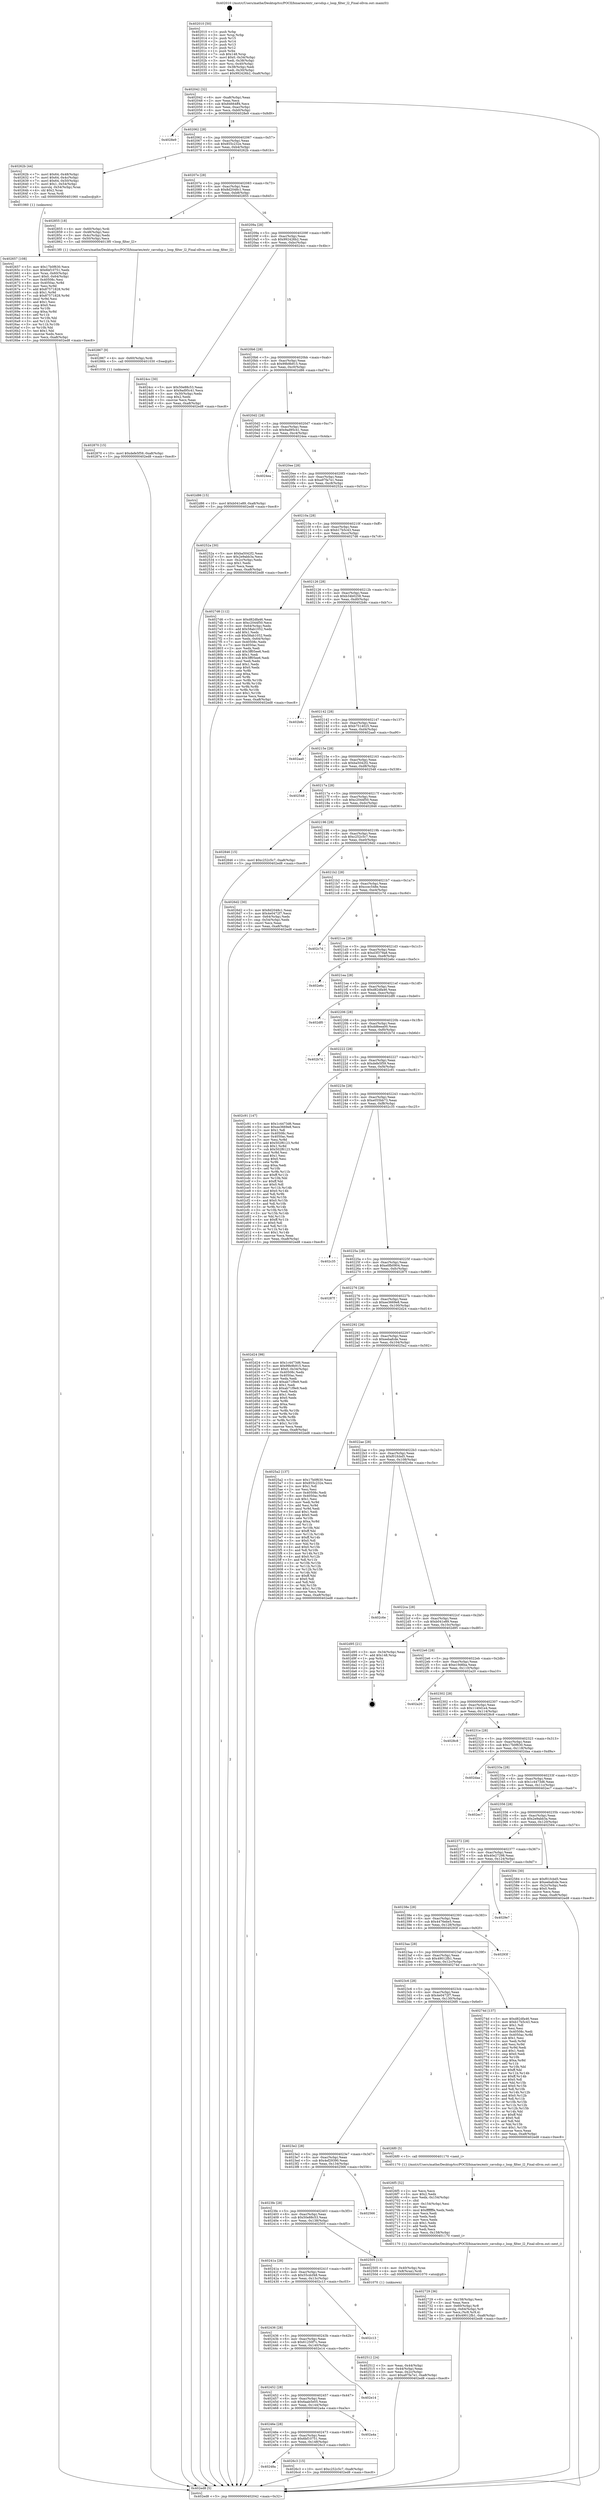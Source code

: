 digraph "0x402010" {
  label = "0x402010 (/mnt/c/Users/mathe/Desktop/tcc/POCII/binaries/extr_cavsdsp.c_loop_filter_l2_Final-ollvm.out::main(0))"
  labelloc = "t"
  node[shape=record]

  Entry [label="",width=0.3,height=0.3,shape=circle,fillcolor=black,style=filled]
  "0x402042" [label="{
     0x402042 [32]\l
     | [instrs]\l
     &nbsp;&nbsp;0x402042 \<+6\>: mov -0xa8(%rbp),%eax\l
     &nbsp;&nbsp;0x402048 \<+2\>: mov %eax,%ecx\l
     &nbsp;&nbsp;0x40204a \<+6\>: sub $0x84664ff4,%ecx\l
     &nbsp;&nbsp;0x402050 \<+6\>: mov %eax,-0xac(%rbp)\l
     &nbsp;&nbsp;0x402056 \<+6\>: mov %ecx,-0xb0(%rbp)\l
     &nbsp;&nbsp;0x40205c \<+6\>: je 00000000004028e9 \<main+0x8d9\>\l
  }"]
  "0x4028e9" [label="{
     0x4028e9\l
  }", style=dashed]
  "0x402062" [label="{
     0x402062 [28]\l
     | [instrs]\l
     &nbsp;&nbsp;0x402062 \<+5\>: jmp 0000000000402067 \<main+0x57\>\l
     &nbsp;&nbsp;0x402067 \<+6\>: mov -0xac(%rbp),%eax\l
     &nbsp;&nbsp;0x40206d \<+5\>: sub $0x855c232e,%eax\l
     &nbsp;&nbsp;0x402072 \<+6\>: mov %eax,-0xb4(%rbp)\l
     &nbsp;&nbsp;0x402078 \<+6\>: je 000000000040262b \<main+0x61b\>\l
  }"]
  Exit [label="",width=0.3,height=0.3,shape=circle,fillcolor=black,style=filled,peripheries=2]
  "0x40262b" [label="{
     0x40262b [44]\l
     | [instrs]\l
     &nbsp;&nbsp;0x40262b \<+7\>: movl $0x64,-0x48(%rbp)\l
     &nbsp;&nbsp;0x402632 \<+7\>: movl $0x64,-0x4c(%rbp)\l
     &nbsp;&nbsp;0x402639 \<+7\>: movl $0x64,-0x50(%rbp)\l
     &nbsp;&nbsp;0x402640 \<+7\>: movl $0x1,-0x54(%rbp)\l
     &nbsp;&nbsp;0x402647 \<+4\>: movslq -0x54(%rbp),%rax\l
     &nbsp;&nbsp;0x40264b \<+4\>: shl $0x2,%rax\l
     &nbsp;&nbsp;0x40264f \<+3\>: mov %rax,%rdi\l
     &nbsp;&nbsp;0x402652 \<+5\>: call 0000000000401060 \<malloc@plt\>\l
     | [calls]\l
     &nbsp;&nbsp;0x401060 \{1\} (unknown)\l
  }"]
  "0x40207e" [label="{
     0x40207e [28]\l
     | [instrs]\l
     &nbsp;&nbsp;0x40207e \<+5\>: jmp 0000000000402083 \<main+0x73\>\l
     &nbsp;&nbsp;0x402083 \<+6\>: mov -0xac(%rbp),%eax\l
     &nbsp;&nbsp;0x402089 \<+5\>: sub $0x8d2048c1,%eax\l
     &nbsp;&nbsp;0x40208e \<+6\>: mov %eax,-0xb8(%rbp)\l
     &nbsp;&nbsp;0x402094 \<+6\>: je 0000000000402855 \<main+0x845\>\l
  }"]
  "0x402870" [label="{
     0x402870 [15]\l
     | [instrs]\l
     &nbsp;&nbsp;0x402870 \<+10\>: movl $0xdefe5f59,-0xa8(%rbp)\l
     &nbsp;&nbsp;0x40287a \<+5\>: jmp 0000000000402ed8 \<main+0xec8\>\l
  }"]
  "0x402855" [label="{
     0x402855 [18]\l
     | [instrs]\l
     &nbsp;&nbsp;0x402855 \<+4\>: mov -0x60(%rbp),%rdi\l
     &nbsp;&nbsp;0x402859 \<+3\>: mov -0x48(%rbp),%esi\l
     &nbsp;&nbsp;0x40285c \<+3\>: mov -0x4c(%rbp),%edx\l
     &nbsp;&nbsp;0x40285f \<+3\>: mov -0x50(%rbp),%ecx\l
     &nbsp;&nbsp;0x402862 \<+5\>: call 00000000004013f0 \<loop_filter_l2\>\l
     | [calls]\l
     &nbsp;&nbsp;0x4013f0 \{1\} (/mnt/c/Users/mathe/Desktop/tcc/POCII/binaries/extr_cavsdsp.c_loop_filter_l2_Final-ollvm.out::loop_filter_l2)\l
  }"]
  "0x40209a" [label="{
     0x40209a [28]\l
     | [instrs]\l
     &nbsp;&nbsp;0x40209a \<+5\>: jmp 000000000040209f \<main+0x8f\>\l
     &nbsp;&nbsp;0x40209f \<+6\>: mov -0xac(%rbp),%eax\l
     &nbsp;&nbsp;0x4020a5 \<+5\>: sub $0x992426b2,%eax\l
     &nbsp;&nbsp;0x4020aa \<+6\>: mov %eax,-0xbc(%rbp)\l
     &nbsp;&nbsp;0x4020b0 \<+6\>: je 00000000004024cc \<main+0x4bc\>\l
  }"]
  "0x402867" [label="{
     0x402867 [9]\l
     | [instrs]\l
     &nbsp;&nbsp;0x402867 \<+4\>: mov -0x60(%rbp),%rdi\l
     &nbsp;&nbsp;0x40286b \<+5\>: call 0000000000401030 \<free@plt\>\l
     | [calls]\l
     &nbsp;&nbsp;0x401030 \{1\} (unknown)\l
  }"]
  "0x4024cc" [label="{
     0x4024cc [30]\l
     | [instrs]\l
     &nbsp;&nbsp;0x4024cc \<+5\>: mov $0x50e88c53,%eax\l
     &nbsp;&nbsp;0x4024d1 \<+5\>: mov $0x9ad95c41,%ecx\l
     &nbsp;&nbsp;0x4024d6 \<+3\>: mov -0x30(%rbp),%edx\l
     &nbsp;&nbsp;0x4024d9 \<+3\>: cmp $0x2,%edx\l
     &nbsp;&nbsp;0x4024dc \<+3\>: cmovne %ecx,%eax\l
     &nbsp;&nbsp;0x4024df \<+6\>: mov %eax,-0xa8(%rbp)\l
     &nbsp;&nbsp;0x4024e5 \<+5\>: jmp 0000000000402ed8 \<main+0xec8\>\l
  }"]
  "0x4020b6" [label="{
     0x4020b6 [28]\l
     | [instrs]\l
     &nbsp;&nbsp;0x4020b6 \<+5\>: jmp 00000000004020bb \<main+0xab\>\l
     &nbsp;&nbsp;0x4020bb \<+6\>: mov -0xac(%rbp),%eax\l
     &nbsp;&nbsp;0x4020c1 \<+5\>: sub $0x99b9b915,%eax\l
     &nbsp;&nbsp;0x4020c6 \<+6\>: mov %eax,-0xc0(%rbp)\l
     &nbsp;&nbsp;0x4020cc \<+6\>: je 0000000000402d86 \<main+0xd76\>\l
  }"]
  "0x402ed8" [label="{
     0x402ed8 [5]\l
     | [instrs]\l
     &nbsp;&nbsp;0x402ed8 \<+5\>: jmp 0000000000402042 \<main+0x32\>\l
  }"]
  "0x402010" [label="{
     0x402010 [50]\l
     | [instrs]\l
     &nbsp;&nbsp;0x402010 \<+1\>: push %rbp\l
     &nbsp;&nbsp;0x402011 \<+3\>: mov %rsp,%rbp\l
     &nbsp;&nbsp;0x402014 \<+2\>: push %r15\l
     &nbsp;&nbsp;0x402016 \<+2\>: push %r14\l
     &nbsp;&nbsp;0x402018 \<+2\>: push %r13\l
     &nbsp;&nbsp;0x40201a \<+2\>: push %r12\l
     &nbsp;&nbsp;0x40201c \<+1\>: push %rbx\l
     &nbsp;&nbsp;0x40201d \<+7\>: sub $0x148,%rsp\l
     &nbsp;&nbsp;0x402024 \<+7\>: movl $0x0,-0x34(%rbp)\l
     &nbsp;&nbsp;0x40202b \<+3\>: mov %edi,-0x38(%rbp)\l
     &nbsp;&nbsp;0x40202e \<+4\>: mov %rsi,-0x40(%rbp)\l
     &nbsp;&nbsp;0x402032 \<+3\>: mov -0x38(%rbp),%edi\l
     &nbsp;&nbsp;0x402035 \<+3\>: mov %edi,-0x30(%rbp)\l
     &nbsp;&nbsp;0x402038 \<+10\>: movl $0x992426b2,-0xa8(%rbp)\l
  }"]
  "0x402729" [label="{
     0x402729 [36]\l
     | [instrs]\l
     &nbsp;&nbsp;0x402729 \<+6\>: mov -0x158(%rbp),%ecx\l
     &nbsp;&nbsp;0x40272f \<+3\>: imul %eax,%ecx\l
     &nbsp;&nbsp;0x402732 \<+4\>: mov -0x60(%rbp),%r8\l
     &nbsp;&nbsp;0x402736 \<+4\>: movslq -0x64(%rbp),%r9\l
     &nbsp;&nbsp;0x40273a \<+4\>: mov %ecx,(%r8,%r9,4)\l
     &nbsp;&nbsp;0x40273e \<+10\>: movl $0x49012fb1,-0xa8(%rbp)\l
     &nbsp;&nbsp;0x402748 \<+5\>: jmp 0000000000402ed8 \<main+0xec8\>\l
  }"]
  "0x402d86" [label="{
     0x402d86 [15]\l
     | [instrs]\l
     &nbsp;&nbsp;0x402d86 \<+10\>: movl $0xb041e89,-0xa8(%rbp)\l
     &nbsp;&nbsp;0x402d90 \<+5\>: jmp 0000000000402ed8 \<main+0xec8\>\l
  }"]
  "0x4020d2" [label="{
     0x4020d2 [28]\l
     | [instrs]\l
     &nbsp;&nbsp;0x4020d2 \<+5\>: jmp 00000000004020d7 \<main+0xc7\>\l
     &nbsp;&nbsp;0x4020d7 \<+6\>: mov -0xac(%rbp),%eax\l
     &nbsp;&nbsp;0x4020dd \<+5\>: sub $0x9ad95c41,%eax\l
     &nbsp;&nbsp;0x4020e2 \<+6\>: mov %eax,-0xc4(%rbp)\l
     &nbsp;&nbsp;0x4020e8 \<+6\>: je 00000000004024ea \<main+0x4da\>\l
  }"]
  "0x4026f5" [label="{
     0x4026f5 [52]\l
     | [instrs]\l
     &nbsp;&nbsp;0x4026f5 \<+2\>: xor %ecx,%ecx\l
     &nbsp;&nbsp;0x4026f7 \<+5\>: mov $0x2,%edx\l
     &nbsp;&nbsp;0x4026fc \<+6\>: mov %edx,-0x154(%rbp)\l
     &nbsp;&nbsp;0x402702 \<+1\>: cltd\l
     &nbsp;&nbsp;0x402703 \<+6\>: mov -0x154(%rbp),%esi\l
     &nbsp;&nbsp;0x402709 \<+2\>: idiv %esi\l
     &nbsp;&nbsp;0x40270b \<+6\>: imul $0xfffffffe,%edx,%edx\l
     &nbsp;&nbsp;0x402711 \<+2\>: mov %ecx,%edi\l
     &nbsp;&nbsp;0x402713 \<+2\>: sub %edx,%edi\l
     &nbsp;&nbsp;0x402715 \<+2\>: mov %ecx,%edx\l
     &nbsp;&nbsp;0x402717 \<+3\>: sub $0x1,%edx\l
     &nbsp;&nbsp;0x40271a \<+2\>: add %edx,%edi\l
     &nbsp;&nbsp;0x40271c \<+2\>: sub %edi,%ecx\l
     &nbsp;&nbsp;0x40271e \<+6\>: mov %ecx,-0x158(%rbp)\l
     &nbsp;&nbsp;0x402724 \<+5\>: call 0000000000401170 \<next_i\>\l
     | [calls]\l
     &nbsp;&nbsp;0x401170 \{1\} (/mnt/c/Users/mathe/Desktop/tcc/POCII/binaries/extr_cavsdsp.c_loop_filter_l2_Final-ollvm.out::next_i)\l
  }"]
  "0x4024ea" [label="{
     0x4024ea\l
  }", style=dashed]
  "0x4020ee" [label="{
     0x4020ee [28]\l
     | [instrs]\l
     &nbsp;&nbsp;0x4020ee \<+5\>: jmp 00000000004020f3 \<main+0xe3\>\l
     &nbsp;&nbsp;0x4020f3 \<+6\>: mov -0xac(%rbp),%eax\l
     &nbsp;&nbsp;0x4020f9 \<+5\>: sub $0xa97fa7e1,%eax\l
     &nbsp;&nbsp;0x4020fe \<+6\>: mov %eax,-0xc8(%rbp)\l
     &nbsp;&nbsp;0x402104 \<+6\>: je 000000000040252a \<main+0x51a\>\l
  }"]
  "0x40248a" [label="{
     0x40248a\l
  }", style=dashed]
  "0x40252a" [label="{
     0x40252a [30]\l
     | [instrs]\l
     &nbsp;&nbsp;0x40252a \<+5\>: mov $0xba5042f2,%eax\l
     &nbsp;&nbsp;0x40252f \<+5\>: mov $0x2e9abb3a,%ecx\l
     &nbsp;&nbsp;0x402534 \<+3\>: mov -0x2c(%rbp),%edx\l
     &nbsp;&nbsp;0x402537 \<+3\>: cmp $0x1,%edx\l
     &nbsp;&nbsp;0x40253a \<+3\>: cmovl %ecx,%eax\l
     &nbsp;&nbsp;0x40253d \<+6\>: mov %eax,-0xa8(%rbp)\l
     &nbsp;&nbsp;0x402543 \<+5\>: jmp 0000000000402ed8 \<main+0xec8\>\l
  }"]
  "0x40210a" [label="{
     0x40210a [28]\l
     | [instrs]\l
     &nbsp;&nbsp;0x40210a \<+5\>: jmp 000000000040210f \<main+0xff\>\l
     &nbsp;&nbsp;0x40210f \<+6\>: mov -0xac(%rbp),%eax\l
     &nbsp;&nbsp;0x402115 \<+5\>: sub $0xb17b5c43,%eax\l
     &nbsp;&nbsp;0x40211a \<+6\>: mov %eax,-0xcc(%rbp)\l
     &nbsp;&nbsp;0x402120 \<+6\>: je 00000000004027d6 \<main+0x7c6\>\l
  }"]
  "0x4026c3" [label="{
     0x4026c3 [15]\l
     | [instrs]\l
     &nbsp;&nbsp;0x4026c3 \<+10\>: movl $0xc252c5c7,-0xa8(%rbp)\l
     &nbsp;&nbsp;0x4026cd \<+5\>: jmp 0000000000402ed8 \<main+0xec8\>\l
  }"]
  "0x4027d6" [label="{
     0x4027d6 [112]\l
     | [instrs]\l
     &nbsp;&nbsp;0x4027d6 \<+5\>: mov $0xd82dfa46,%eax\l
     &nbsp;&nbsp;0x4027db \<+5\>: mov $0xc2044f50,%ecx\l
     &nbsp;&nbsp;0x4027e0 \<+3\>: mov -0x64(%rbp),%edx\l
     &nbsp;&nbsp;0x4027e3 \<+6\>: add $0x58ab1052,%edx\l
     &nbsp;&nbsp;0x4027e9 \<+3\>: add $0x1,%edx\l
     &nbsp;&nbsp;0x4027ec \<+6\>: sub $0x58ab1052,%edx\l
     &nbsp;&nbsp;0x4027f2 \<+3\>: mov %edx,-0x64(%rbp)\l
     &nbsp;&nbsp;0x4027f5 \<+7\>: mov 0x40508c,%edx\l
     &nbsp;&nbsp;0x4027fc \<+7\>: mov 0x4050ac,%esi\l
     &nbsp;&nbsp;0x402803 \<+2\>: mov %edx,%edi\l
     &nbsp;&nbsp;0x402805 \<+6\>: add $0x3ff05ee6,%edi\l
     &nbsp;&nbsp;0x40280b \<+3\>: sub $0x1,%edi\l
     &nbsp;&nbsp;0x40280e \<+6\>: sub $0x3ff05ee6,%edi\l
     &nbsp;&nbsp;0x402814 \<+3\>: imul %edi,%edx\l
     &nbsp;&nbsp;0x402817 \<+3\>: and $0x1,%edx\l
     &nbsp;&nbsp;0x40281a \<+3\>: cmp $0x0,%edx\l
     &nbsp;&nbsp;0x40281d \<+4\>: sete %r8b\l
     &nbsp;&nbsp;0x402821 \<+3\>: cmp $0xa,%esi\l
     &nbsp;&nbsp;0x402824 \<+4\>: setl %r9b\l
     &nbsp;&nbsp;0x402828 \<+3\>: mov %r8b,%r10b\l
     &nbsp;&nbsp;0x40282b \<+3\>: and %r9b,%r10b\l
     &nbsp;&nbsp;0x40282e \<+3\>: xor %r9b,%r8b\l
     &nbsp;&nbsp;0x402831 \<+3\>: or %r8b,%r10b\l
     &nbsp;&nbsp;0x402834 \<+4\>: test $0x1,%r10b\l
     &nbsp;&nbsp;0x402838 \<+3\>: cmovne %ecx,%eax\l
     &nbsp;&nbsp;0x40283b \<+6\>: mov %eax,-0xa8(%rbp)\l
     &nbsp;&nbsp;0x402841 \<+5\>: jmp 0000000000402ed8 \<main+0xec8\>\l
  }"]
  "0x402126" [label="{
     0x402126 [28]\l
     | [instrs]\l
     &nbsp;&nbsp;0x402126 \<+5\>: jmp 000000000040212b \<main+0x11b\>\l
     &nbsp;&nbsp;0x40212b \<+6\>: mov -0xac(%rbp),%eax\l
     &nbsp;&nbsp;0x402131 \<+5\>: sub $0xb34b0258,%eax\l
     &nbsp;&nbsp;0x402136 \<+6\>: mov %eax,-0xd0(%rbp)\l
     &nbsp;&nbsp;0x40213c \<+6\>: je 0000000000402b8c \<main+0xb7c\>\l
  }"]
  "0x40246e" [label="{
     0x40246e [28]\l
     | [instrs]\l
     &nbsp;&nbsp;0x40246e \<+5\>: jmp 0000000000402473 \<main+0x463\>\l
     &nbsp;&nbsp;0x402473 \<+6\>: mov -0xac(%rbp),%eax\l
     &nbsp;&nbsp;0x402479 \<+5\>: sub $0x6bf10751,%eax\l
     &nbsp;&nbsp;0x40247e \<+6\>: mov %eax,-0x148(%rbp)\l
     &nbsp;&nbsp;0x402484 \<+6\>: je 00000000004026c3 \<main+0x6b3\>\l
  }"]
  "0x402b8c" [label="{
     0x402b8c\l
  }", style=dashed]
  "0x402142" [label="{
     0x402142 [28]\l
     | [instrs]\l
     &nbsp;&nbsp;0x402142 \<+5\>: jmp 0000000000402147 \<main+0x137\>\l
     &nbsp;&nbsp;0x402147 \<+6\>: mov -0xac(%rbp),%eax\l
     &nbsp;&nbsp;0x40214d \<+5\>: sub $0xb7514025,%eax\l
     &nbsp;&nbsp;0x402152 \<+6\>: mov %eax,-0xd4(%rbp)\l
     &nbsp;&nbsp;0x402158 \<+6\>: je 0000000000402aa0 \<main+0xa90\>\l
  }"]
  "0x402a4a" [label="{
     0x402a4a\l
  }", style=dashed]
  "0x402aa0" [label="{
     0x402aa0\l
  }", style=dashed]
  "0x40215e" [label="{
     0x40215e [28]\l
     | [instrs]\l
     &nbsp;&nbsp;0x40215e \<+5\>: jmp 0000000000402163 \<main+0x153\>\l
     &nbsp;&nbsp;0x402163 \<+6\>: mov -0xac(%rbp),%eax\l
     &nbsp;&nbsp;0x402169 \<+5\>: sub $0xba5042f2,%eax\l
     &nbsp;&nbsp;0x40216e \<+6\>: mov %eax,-0xd8(%rbp)\l
     &nbsp;&nbsp;0x402174 \<+6\>: je 0000000000402548 \<main+0x538\>\l
  }"]
  "0x402452" [label="{
     0x402452 [28]\l
     | [instrs]\l
     &nbsp;&nbsp;0x402452 \<+5\>: jmp 0000000000402457 \<main+0x447\>\l
     &nbsp;&nbsp;0x402457 \<+6\>: mov -0xac(%rbp),%eax\l
     &nbsp;&nbsp;0x40245d \<+5\>: sub $0x6aab5e05,%eax\l
     &nbsp;&nbsp;0x402462 \<+6\>: mov %eax,-0x144(%rbp)\l
     &nbsp;&nbsp;0x402468 \<+6\>: je 0000000000402a4a \<main+0xa3a\>\l
  }"]
  "0x402548" [label="{
     0x402548\l
  }", style=dashed]
  "0x40217a" [label="{
     0x40217a [28]\l
     | [instrs]\l
     &nbsp;&nbsp;0x40217a \<+5\>: jmp 000000000040217f \<main+0x16f\>\l
     &nbsp;&nbsp;0x40217f \<+6\>: mov -0xac(%rbp),%eax\l
     &nbsp;&nbsp;0x402185 \<+5\>: sub $0xc2044f50,%eax\l
     &nbsp;&nbsp;0x40218a \<+6\>: mov %eax,-0xdc(%rbp)\l
     &nbsp;&nbsp;0x402190 \<+6\>: je 0000000000402846 \<main+0x836\>\l
  }"]
  "0x402e14" [label="{
     0x402e14\l
  }", style=dashed]
  "0x402846" [label="{
     0x402846 [15]\l
     | [instrs]\l
     &nbsp;&nbsp;0x402846 \<+10\>: movl $0xc252c5c7,-0xa8(%rbp)\l
     &nbsp;&nbsp;0x402850 \<+5\>: jmp 0000000000402ed8 \<main+0xec8\>\l
  }"]
  "0x402196" [label="{
     0x402196 [28]\l
     | [instrs]\l
     &nbsp;&nbsp;0x402196 \<+5\>: jmp 000000000040219b \<main+0x18b\>\l
     &nbsp;&nbsp;0x40219b \<+6\>: mov -0xac(%rbp),%eax\l
     &nbsp;&nbsp;0x4021a1 \<+5\>: sub $0xc252c5c7,%eax\l
     &nbsp;&nbsp;0x4021a6 \<+6\>: mov %eax,-0xe0(%rbp)\l
     &nbsp;&nbsp;0x4021ac \<+6\>: je 00000000004026d2 \<main+0x6c2\>\l
  }"]
  "0x402436" [label="{
     0x402436 [28]\l
     | [instrs]\l
     &nbsp;&nbsp;0x402436 \<+5\>: jmp 000000000040243b \<main+0x42b\>\l
     &nbsp;&nbsp;0x40243b \<+6\>: mov -0xac(%rbp),%eax\l
     &nbsp;&nbsp;0x402441 \<+5\>: sub $0x61250f7c,%eax\l
     &nbsp;&nbsp;0x402446 \<+6\>: mov %eax,-0x140(%rbp)\l
     &nbsp;&nbsp;0x40244c \<+6\>: je 0000000000402e14 \<main+0xe04\>\l
  }"]
  "0x4026d2" [label="{
     0x4026d2 [30]\l
     | [instrs]\l
     &nbsp;&nbsp;0x4026d2 \<+5\>: mov $0x8d2048c1,%eax\l
     &nbsp;&nbsp;0x4026d7 \<+5\>: mov $0x4e0472f7,%ecx\l
     &nbsp;&nbsp;0x4026dc \<+3\>: mov -0x64(%rbp),%edx\l
     &nbsp;&nbsp;0x4026df \<+3\>: cmp -0x54(%rbp),%edx\l
     &nbsp;&nbsp;0x4026e2 \<+3\>: cmovl %ecx,%eax\l
     &nbsp;&nbsp;0x4026e5 \<+6\>: mov %eax,-0xa8(%rbp)\l
     &nbsp;&nbsp;0x4026eb \<+5\>: jmp 0000000000402ed8 \<main+0xec8\>\l
  }"]
  "0x4021b2" [label="{
     0x4021b2 [28]\l
     | [instrs]\l
     &nbsp;&nbsp;0x4021b2 \<+5\>: jmp 00000000004021b7 \<main+0x1a7\>\l
     &nbsp;&nbsp;0x4021b7 \<+6\>: mov -0xac(%rbp),%eax\l
     &nbsp;&nbsp;0x4021bd \<+5\>: sub $0xccec548e,%eax\l
     &nbsp;&nbsp;0x4021c2 \<+6\>: mov %eax,-0xe4(%rbp)\l
     &nbsp;&nbsp;0x4021c8 \<+6\>: je 0000000000402c7d \<main+0xc6d\>\l
  }"]
  "0x402c13" [label="{
     0x402c13\l
  }", style=dashed]
  "0x402c7d" [label="{
     0x402c7d\l
  }", style=dashed]
  "0x4021ce" [label="{
     0x4021ce [28]\l
     | [instrs]\l
     &nbsp;&nbsp;0x4021ce \<+5\>: jmp 00000000004021d3 \<main+0x1c3\>\l
     &nbsp;&nbsp;0x4021d3 \<+6\>: mov -0xac(%rbp),%eax\l
     &nbsp;&nbsp;0x4021d9 \<+5\>: sub $0xd3f379a8,%eax\l
     &nbsp;&nbsp;0x4021de \<+6\>: mov %eax,-0xe8(%rbp)\l
     &nbsp;&nbsp;0x4021e4 \<+6\>: je 0000000000402e6c \<main+0xe5c\>\l
  }"]
  "0x402657" [label="{
     0x402657 [108]\l
     | [instrs]\l
     &nbsp;&nbsp;0x402657 \<+5\>: mov $0x17b0f630,%ecx\l
     &nbsp;&nbsp;0x40265c \<+5\>: mov $0x6bf10751,%edx\l
     &nbsp;&nbsp;0x402661 \<+4\>: mov %rax,-0x60(%rbp)\l
     &nbsp;&nbsp;0x402665 \<+7\>: movl $0x0,-0x64(%rbp)\l
     &nbsp;&nbsp;0x40266c \<+7\>: mov 0x40508c,%esi\l
     &nbsp;&nbsp;0x402673 \<+8\>: mov 0x4050ac,%r8d\l
     &nbsp;&nbsp;0x40267b \<+3\>: mov %esi,%r9d\l
     &nbsp;&nbsp;0x40267e \<+7\>: add $0x87571828,%r9d\l
     &nbsp;&nbsp;0x402685 \<+4\>: sub $0x1,%r9d\l
     &nbsp;&nbsp;0x402689 \<+7\>: sub $0x87571828,%r9d\l
     &nbsp;&nbsp;0x402690 \<+4\>: imul %r9d,%esi\l
     &nbsp;&nbsp;0x402694 \<+3\>: and $0x1,%esi\l
     &nbsp;&nbsp;0x402697 \<+3\>: cmp $0x0,%esi\l
     &nbsp;&nbsp;0x40269a \<+4\>: sete %r10b\l
     &nbsp;&nbsp;0x40269e \<+4\>: cmp $0xa,%r8d\l
     &nbsp;&nbsp;0x4026a2 \<+4\>: setl %r11b\l
     &nbsp;&nbsp;0x4026a6 \<+3\>: mov %r10b,%bl\l
     &nbsp;&nbsp;0x4026a9 \<+3\>: and %r11b,%bl\l
     &nbsp;&nbsp;0x4026ac \<+3\>: xor %r11b,%r10b\l
     &nbsp;&nbsp;0x4026af \<+3\>: or %r10b,%bl\l
     &nbsp;&nbsp;0x4026b2 \<+3\>: test $0x1,%bl\l
     &nbsp;&nbsp;0x4026b5 \<+3\>: cmovne %edx,%ecx\l
     &nbsp;&nbsp;0x4026b8 \<+6\>: mov %ecx,-0xa8(%rbp)\l
     &nbsp;&nbsp;0x4026be \<+5\>: jmp 0000000000402ed8 \<main+0xec8\>\l
  }"]
  "0x402e6c" [label="{
     0x402e6c\l
  }", style=dashed]
  "0x4021ea" [label="{
     0x4021ea [28]\l
     | [instrs]\l
     &nbsp;&nbsp;0x4021ea \<+5\>: jmp 00000000004021ef \<main+0x1df\>\l
     &nbsp;&nbsp;0x4021ef \<+6\>: mov -0xac(%rbp),%eax\l
     &nbsp;&nbsp;0x4021f5 \<+5\>: sub $0xd82dfa46,%eax\l
     &nbsp;&nbsp;0x4021fa \<+6\>: mov %eax,-0xec(%rbp)\l
     &nbsp;&nbsp;0x402200 \<+6\>: je 0000000000402df0 \<main+0xde0\>\l
  }"]
  "0x402512" [label="{
     0x402512 [24]\l
     | [instrs]\l
     &nbsp;&nbsp;0x402512 \<+3\>: mov %eax,-0x44(%rbp)\l
     &nbsp;&nbsp;0x402515 \<+3\>: mov -0x44(%rbp),%eax\l
     &nbsp;&nbsp;0x402518 \<+3\>: mov %eax,-0x2c(%rbp)\l
     &nbsp;&nbsp;0x40251b \<+10\>: movl $0xa97fa7e1,-0xa8(%rbp)\l
     &nbsp;&nbsp;0x402525 \<+5\>: jmp 0000000000402ed8 \<main+0xec8\>\l
  }"]
  "0x402df0" [label="{
     0x402df0\l
  }", style=dashed]
  "0x402206" [label="{
     0x402206 [28]\l
     | [instrs]\l
     &nbsp;&nbsp;0x402206 \<+5\>: jmp 000000000040220b \<main+0x1fb\>\l
     &nbsp;&nbsp;0x40220b \<+6\>: mov -0xac(%rbp),%eax\l
     &nbsp;&nbsp;0x402211 \<+5\>: sub $0xdd6eea00,%eax\l
     &nbsp;&nbsp;0x402216 \<+6\>: mov %eax,-0xf0(%rbp)\l
     &nbsp;&nbsp;0x40221c \<+6\>: je 0000000000402b7d \<main+0xb6d\>\l
  }"]
  "0x40241a" [label="{
     0x40241a [28]\l
     | [instrs]\l
     &nbsp;&nbsp;0x40241a \<+5\>: jmp 000000000040241f \<main+0x40f\>\l
     &nbsp;&nbsp;0x40241f \<+6\>: mov -0xac(%rbp),%eax\l
     &nbsp;&nbsp;0x402425 \<+5\>: sub $0x55cdcf48,%eax\l
     &nbsp;&nbsp;0x40242a \<+6\>: mov %eax,-0x13c(%rbp)\l
     &nbsp;&nbsp;0x402430 \<+6\>: je 0000000000402c13 \<main+0xc03\>\l
  }"]
  "0x402b7d" [label="{
     0x402b7d\l
  }", style=dashed]
  "0x402222" [label="{
     0x402222 [28]\l
     | [instrs]\l
     &nbsp;&nbsp;0x402222 \<+5\>: jmp 0000000000402227 \<main+0x217\>\l
     &nbsp;&nbsp;0x402227 \<+6\>: mov -0xac(%rbp),%eax\l
     &nbsp;&nbsp;0x40222d \<+5\>: sub $0xdefe5f59,%eax\l
     &nbsp;&nbsp;0x402232 \<+6\>: mov %eax,-0xf4(%rbp)\l
     &nbsp;&nbsp;0x402238 \<+6\>: je 0000000000402c91 \<main+0xc81\>\l
  }"]
  "0x402505" [label="{
     0x402505 [13]\l
     | [instrs]\l
     &nbsp;&nbsp;0x402505 \<+4\>: mov -0x40(%rbp),%rax\l
     &nbsp;&nbsp;0x402509 \<+4\>: mov 0x8(%rax),%rdi\l
     &nbsp;&nbsp;0x40250d \<+5\>: call 0000000000401070 \<atoi@plt\>\l
     | [calls]\l
     &nbsp;&nbsp;0x401070 \{1\} (unknown)\l
  }"]
  "0x402c91" [label="{
     0x402c91 [147]\l
     | [instrs]\l
     &nbsp;&nbsp;0x402c91 \<+5\>: mov $0x1c4473d6,%eax\l
     &nbsp;&nbsp;0x402c96 \<+5\>: mov $0xee3669e8,%ecx\l
     &nbsp;&nbsp;0x402c9b \<+2\>: mov $0x1,%dl\l
     &nbsp;&nbsp;0x402c9d \<+7\>: mov 0x40508c,%esi\l
     &nbsp;&nbsp;0x402ca4 \<+7\>: mov 0x4050ac,%edi\l
     &nbsp;&nbsp;0x402cab \<+3\>: mov %esi,%r8d\l
     &nbsp;&nbsp;0x402cae \<+7\>: add $0x502f6123,%r8d\l
     &nbsp;&nbsp;0x402cb5 \<+4\>: sub $0x1,%r8d\l
     &nbsp;&nbsp;0x402cb9 \<+7\>: sub $0x502f6123,%r8d\l
     &nbsp;&nbsp;0x402cc0 \<+4\>: imul %r8d,%esi\l
     &nbsp;&nbsp;0x402cc4 \<+3\>: and $0x1,%esi\l
     &nbsp;&nbsp;0x402cc7 \<+3\>: cmp $0x0,%esi\l
     &nbsp;&nbsp;0x402cca \<+4\>: sete %r9b\l
     &nbsp;&nbsp;0x402cce \<+3\>: cmp $0xa,%edi\l
     &nbsp;&nbsp;0x402cd1 \<+4\>: setl %r10b\l
     &nbsp;&nbsp;0x402cd5 \<+3\>: mov %r9b,%r11b\l
     &nbsp;&nbsp;0x402cd8 \<+4\>: xor $0xff,%r11b\l
     &nbsp;&nbsp;0x402cdc \<+3\>: mov %r10b,%bl\l
     &nbsp;&nbsp;0x402cdf \<+3\>: xor $0xff,%bl\l
     &nbsp;&nbsp;0x402ce2 \<+3\>: xor $0x0,%dl\l
     &nbsp;&nbsp;0x402ce5 \<+3\>: mov %r11b,%r14b\l
     &nbsp;&nbsp;0x402ce8 \<+4\>: and $0x0,%r14b\l
     &nbsp;&nbsp;0x402cec \<+3\>: and %dl,%r9b\l
     &nbsp;&nbsp;0x402cef \<+3\>: mov %bl,%r15b\l
     &nbsp;&nbsp;0x402cf2 \<+4\>: and $0x0,%r15b\l
     &nbsp;&nbsp;0x402cf6 \<+3\>: and %dl,%r10b\l
     &nbsp;&nbsp;0x402cf9 \<+3\>: or %r9b,%r14b\l
     &nbsp;&nbsp;0x402cfc \<+3\>: or %r10b,%r15b\l
     &nbsp;&nbsp;0x402cff \<+3\>: xor %r15b,%r14b\l
     &nbsp;&nbsp;0x402d02 \<+3\>: or %bl,%r11b\l
     &nbsp;&nbsp;0x402d05 \<+4\>: xor $0xff,%r11b\l
     &nbsp;&nbsp;0x402d09 \<+3\>: or $0x0,%dl\l
     &nbsp;&nbsp;0x402d0c \<+3\>: and %dl,%r11b\l
     &nbsp;&nbsp;0x402d0f \<+3\>: or %r11b,%r14b\l
     &nbsp;&nbsp;0x402d12 \<+4\>: test $0x1,%r14b\l
     &nbsp;&nbsp;0x402d16 \<+3\>: cmovne %ecx,%eax\l
     &nbsp;&nbsp;0x402d19 \<+6\>: mov %eax,-0xa8(%rbp)\l
     &nbsp;&nbsp;0x402d1f \<+5\>: jmp 0000000000402ed8 \<main+0xec8\>\l
  }"]
  "0x40223e" [label="{
     0x40223e [28]\l
     | [instrs]\l
     &nbsp;&nbsp;0x40223e \<+5\>: jmp 0000000000402243 \<main+0x233\>\l
     &nbsp;&nbsp;0x402243 \<+6\>: mov -0xac(%rbp),%eax\l
     &nbsp;&nbsp;0x402249 \<+5\>: sub $0xe055bb73,%eax\l
     &nbsp;&nbsp;0x40224e \<+6\>: mov %eax,-0xf8(%rbp)\l
     &nbsp;&nbsp;0x402254 \<+6\>: je 0000000000402c35 \<main+0xc25\>\l
  }"]
  "0x4023fe" [label="{
     0x4023fe [28]\l
     | [instrs]\l
     &nbsp;&nbsp;0x4023fe \<+5\>: jmp 0000000000402403 \<main+0x3f3\>\l
     &nbsp;&nbsp;0x402403 \<+6\>: mov -0xac(%rbp),%eax\l
     &nbsp;&nbsp;0x402409 \<+5\>: sub $0x50e88c53,%eax\l
     &nbsp;&nbsp;0x40240e \<+6\>: mov %eax,-0x138(%rbp)\l
     &nbsp;&nbsp;0x402414 \<+6\>: je 0000000000402505 \<main+0x4f5\>\l
  }"]
  "0x402c35" [label="{
     0x402c35\l
  }", style=dashed]
  "0x40225a" [label="{
     0x40225a [28]\l
     | [instrs]\l
     &nbsp;&nbsp;0x40225a \<+5\>: jmp 000000000040225f \<main+0x24f\>\l
     &nbsp;&nbsp;0x40225f \<+6\>: mov -0xac(%rbp),%eax\l
     &nbsp;&nbsp;0x402265 \<+5\>: sub $0xe0fb0904,%eax\l
     &nbsp;&nbsp;0x40226a \<+6\>: mov %eax,-0xfc(%rbp)\l
     &nbsp;&nbsp;0x402270 \<+6\>: je 000000000040287f \<main+0x86f\>\l
  }"]
  "0x402566" [label="{
     0x402566\l
  }", style=dashed]
  "0x40287f" [label="{
     0x40287f\l
  }", style=dashed]
  "0x402276" [label="{
     0x402276 [28]\l
     | [instrs]\l
     &nbsp;&nbsp;0x402276 \<+5\>: jmp 000000000040227b \<main+0x26b\>\l
     &nbsp;&nbsp;0x40227b \<+6\>: mov -0xac(%rbp),%eax\l
     &nbsp;&nbsp;0x402281 \<+5\>: sub $0xee3669e8,%eax\l
     &nbsp;&nbsp;0x402286 \<+6\>: mov %eax,-0x100(%rbp)\l
     &nbsp;&nbsp;0x40228c \<+6\>: je 0000000000402d24 \<main+0xd14\>\l
  }"]
  "0x4023e2" [label="{
     0x4023e2 [28]\l
     | [instrs]\l
     &nbsp;&nbsp;0x4023e2 \<+5\>: jmp 00000000004023e7 \<main+0x3d7\>\l
     &nbsp;&nbsp;0x4023e7 \<+6\>: mov -0xac(%rbp),%eax\l
     &nbsp;&nbsp;0x4023ed \<+5\>: sub $0x4ef29390,%eax\l
     &nbsp;&nbsp;0x4023f2 \<+6\>: mov %eax,-0x134(%rbp)\l
     &nbsp;&nbsp;0x4023f8 \<+6\>: je 0000000000402566 \<main+0x556\>\l
  }"]
  "0x402d24" [label="{
     0x402d24 [98]\l
     | [instrs]\l
     &nbsp;&nbsp;0x402d24 \<+5\>: mov $0x1c4473d6,%eax\l
     &nbsp;&nbsp;0x402d29 \<+5\>: mov $0x99b9b915,%ecx\l
     &nbsp;&nbsp;0x402d2e \<+7\>: movl $0x0,-0x34(%rbp)\l
     &nbsp;&nbsp;0x402d35 \<+7\>: mov 0x40508c,%edx\l
     &nbsp;&nbsp;0x402d3c \<+7\>: mov 0x4050ac,%esi\l
     &nbsp;&nbsp;0x402d43 \<+2\>: mov %edx,%edi\l
     &nbsp;&nbsp;0x402d45 \<+6\>: add $0xab71f9e9,%edi\l
     &nbsp;&nbsp;0x402d4b \<+3\>: sub $0x1,%edi\l
     &nbsp;&nbsp;0x402d4e \<+6\>: sub $0xab71f9e9,%edi\l
     &nbsp;&nbsp;0x402d54 \<+3\>: imul %edi,%edx\l
     &nbsp;&nbsp;0x402d57 \<+3\>: and $0x1,%edx\l
     &nbsp;&nbsp;0x402d5a \<+3\>: cmp $0x0,%edx\l
     &nbsp;&nbsp;0x402d5d \<+4\>: sete %r8b\l
     &nbsp;&nbsp;0x402d61 \<+3\>: cmp $0xa,%esi\l
     &nbsp;&nbsp;0x402d64 \<+4\>: setl %r9b\l
     &nbsp;&nbsp;0x402d68 \<+3\>: mov %r8b,%r10b\l
     &nbsp;&nbsp;0x402d6b \<+3\>: and %r9b,%r10b\l
     &nbsp;&nbsp;0x402d6e \<+3\>: xor %r9b,%r8b\l
     &nbsp;&nbsp;0x402d71 \<+3\>: or %r8b,%r10b\l
     &nbsp;&nbsp;0x402d74 \<+4\>: test $0x1,%r10b\l
     &nbsp;&nbsp;0x402d78 \<+3\>: cmovne %ecx,%eax\l
     &nbsp;&nbsp;0x402d7b \<+6\>: mov %eax,-0xa8(%rbp)\l
     &nbsp;&nbsp;0x402d81 \<+5\>: jmp 0000000000402ed8 \<main+0xec8\>\l
  }"]
  "0x402292" [label="{
     0x402292 [28]\l
     | [instrs]\l
     &nbsp;&nbsp;0x402292 \<+5\>: jmp 0000000000402297 \<main+0x287\>\l
     &nbsp;&nbsp;0x402297 \<+6\>: mov -0xac(%rbp),%eax\l
     &nbsp;&nbsp;0x40229d \<+5\>: sub $0xeebafcde,%eax\l
     &nbsp;&nbsp;0x4022a2 \<+6\>: mov %eax,-0x104(%rbp)\l
     &nbsp;&nbsp;0x4022a8 \<+6\>: je 00000000004025a2 \<main+0x592\>\l
  }"]
  "0x4026f0" [label="{
     0x4026f0 [5]\l
     | [instrs]\l
     &nbsp;&nbsp;0x4026f0 \<+5\>: call 0000000000401170 \<next_i\>\l
     | [calls]\l
     &nbsp;&nbsp;0x401170 \{1\} (/mnt/c/Users/mathe/Desktop/tcc/POCII/binaries/extr_cavsdsp.c_loop_filter_l2_Final-ollvm.out::next_i)\l
  }"]
  "0x4025a2" [label="{
     0x4025a2 [137]\l
     | [instrs]\l
     &nbsp;&nbsp;0x4025a2 \<+5\>: mov $0x17b0f630,%eax\l
     &nbsp;&nbsp;0x4025a7 \<+5\>: mov $0x855c232e,%ecx\l
     &nbsp;&nbsp;0x4025ac \<+2\>: mov $0x1,%dl\l
     &nbsp;&nbsp;0x4025ae \<+2\>: xor %esi,%esi\l
     &nbsp;&nbsp;0x4025b0 \<+7\>: mov 0x40508c,%edi\l
     &nbsp;&nbsp;0x4025b7 \<+8\>: mov 0x4050ac,%r8d\l
     &nbsp;&nbsp;0x4025bf \<+3\>: sub $0x1,%esi\l
     &nbsp;&nbsp;0x4025c2 \<+3\>: mov %edi,%r9d\l
     &nbsp;&nbsp;0x4025c5 \<+3\>: add %esi,%r9d\l
     &nbsp;&nbsp;0x4025c8 \<+4\>: imul %r9d,%edi\l
     &nbsp;&nbsp;0x4025cc \<+3\>: and $0x1,%edi\l
     &nbsp;&nbsp;0x4025cf \<+3\>: cmp $0x0,%edi\l
     &nbsp;&nbsp;0x4025d2 \<+4\>: sete %r10b\l
     &nbsp;&nbsp;0x4025d6 \<+4\>: cmp $0xa,%r8d\l
     &nbsp;&nbsp;0x4025da \<+4\>: setl %r11b\l
     &nbsp;&nbsp;0x4025de \<+3\>: mov %r10b,%bl\l
     &nbsp;&nbsp;0x4025e1 \<+3\>: xor $0xff,%bl\l
     &nbsp;&nbsp;0x4025e4 \<+3\>: mov %r11b,%r14b\l
     &nbsp;&nbsp;0x4025e7 \<+4\>: xor $0xff,%r14b\l
     &nbsp;&nbsp;0x4025eb \<+3\>: xor $0x0,%dl\l
     &nbsp;&nbsp;0x4025ee \<+3\>: mov %bl,%r15b\l
     &nbsp;&nbsp;0x4025f1 \<+4\>: and $0x0,%r15b\l
     &nbsp;&nbsp;0x4025f5 \<+3\>: and %dl,%r10b\l
     &nbsp;&nbsp;0x4025f8 \<+3\>: mov %r14b,%r12b\l
     &nbsp;&nbsp;0x4025fb \<+4\>: and $0x0,%r12b\l
     &nbsp;&nbsp;0x4025ff \<+3\>: and %dl,%r11b\l
     &nbsp;&nbsp;0x402602 \<+3\>: or %r10b,%r15b\l
     &nbsp;&nbsp;0x402605 \<+3\>: or %r11b,%r12b\l
     &nbsp;&nbsp;0x402608 \<+3\>: xor %r12b,%r15b\l
     &nbsp;&nbsp;0x40260b \<+3\>: or %r14b,%bl\l
     &nbsp;&nbsp;0x40260e \<+3\>: xor $0xff,%bl\l
     &nbsp;&nbsp;0x402611 \<+3\>: or $0x0,%dl\l
     &nbsp;&nbsp;0x402614 \<+2\>: and %dl,%bl\l
     &nbsp;&nbsp;0x402616 \<+3\>: or %bl,%r15b\l
     &nbsp;&nbsp;0x402619 \<+4\>: test $0x1,%r15b\l
     &nbsp;&nbsp;0x40261d \<+3\>: cmovne %ecx,%eax\l
     &nbsp;&nbsp;0x402620 \<+6\>: mov %eax,-0xa8(%rbp)\l
     &nbsp;&nbsp;0x402626 \<+5\>: jmp 0000000000402ed8 \<main+0xec8\>\l
  }"]
  "0x4022ae" [label="{
     0x4022ae [28]\l
     | [instrs]\l
     &nbsp;&nbsp;0x4022ae \<+5\>: jmp 00000000004022b3 \<main+0x2a3\>\l
     &nbsp;&nbsp;0x4022b3 \<+6\>: mov -0xac(%rbp),%eax\l
     &nbsp;&nbsp;0x4022b9 \<+5\>: sub $0xf01fcbd5,%eax\l
     &nbsp;&nbsp;0x4022be \<+6\>: mov %eax,-0x108(%rbp)\l
     &nbsp;&nbsp;0x4022c4 \<+6\>: je 0000000000402c6e \<main+0xc5e\>\l
  }"]
  "0x4023c6" [label="{
     0x4023c6 [28]\l
     | [instrs]\l
     &nbsp;&nbsp;0x4023c6 \<+5\>: jmp 00000000004023cb \<main+0x3bb\>\l
     &nbsp;&nbsp;0x4023cb \<+6\>: mov -0xac(%rbp),%eax\l
     &nbsp;&nbsp;0x4023d1 \<+5\>: sub $0x4e0472f7,%eax\l
     &nbsp;&nbsp;0x4023d6 \<+6\>: mov %eax,-0x130(%rbp)\l
     &nbsp;&nbsp;0x4023dc \<+6\>: je 00000000004026f0 \<main+0x6e0\>\l
  }"]
  "0x402c6e" [label="{
     0x402c6e\l
  }", style=dashed]
  "0x4022ca" [label="{
     0x4022ca [28]\l
     | [instrs]\l
     &nbsp;&nbsp;0x4022ca \<+5\>: jmp 00000000004022cf \<main+0x2bf\>\l
     &nbsp;&nbsp;0x4022cf \<+6\>: mov -0xac(%rbp),%eax\l
     &nbsp;&nbsp;0x4022d5 \<+5\>: sub $0xb041e89,%eax\l
     &nbsp;&nbsp;0x4022da \<+6\>: mov %eax,-0x10c(%rbp)\l
     &nbsp;&nbsp;0x4022e0 \<+6\>: je 0000000000402d95 \<main+0xd85\>\l
  }"]
  "0x40274d" [label="{
     0x40274d [137]\l
     | [instrs]\l
     &nbsp;&nbsp;0x40274d \<+5\>: mov $0xd82dfa46,%eax\l
     &nbsp;&nbsp;0x402752 \<+5\>: mov $0xb17b5c43,%ecx\l
     &nbsp;&nbsp;0x402757 \<+2\>: mov $0x1,%dl\l
     &nbsp;&nbsp;0x402759 \<+2\>: xor %esi,%esi\l
     &nbsp;&nbsp;0x40275b \<+7\>: mov 0x40508c,%edi\l
     &nbsp;&nbsp;0x402762 \<+8\>: mov 0x4050ac,%r8d\l
     &nbsp;&nbsp;0x40276a \<+3\>: sub $0x1,%esi\l
     &nbsp;&nbsp;0x40276d \<+3\>: mov %edi,%r9d\l
     &nbsp;&nbsp;0x402770 \<+3\>: add %esi,%r9d\l
     &nbsp;&nbsp;0x402773 \<+4\>: imul %r9d,%edi\l
     &nbsp;&nbsp;0x402777 \<+3\>: and $0x1,%edi\l
     &nbsp;&nbsp;0x40277a \<+3\>: cmp $0x0,%edi\l
     &nbsp;&nbsp;0x40277d \<+4\>: sete %r10b\l
     &nbsp;&nbsp;0x402781 \<+4\>: cmp $0xa,%r8d\l
     &nbsp;&nbsp;0x402785 \<+4\>: setl %r11b\l
     &nbsp;&nbsp;0x402789 \<+3\>: mov %r10b,%bl\l
     &nbsp;&nbsp;0x40278c \<+3\>: xor $0xff,%bl\l
     &nbsp;&nbsp;0x40278f \<+3\>: mov %r11b,%r14b\l
     &nbsp;&nbsp;0x402792 \<+4\>: xor $0xff,%r14b\l
     &nbsp;&nbsp;0x402796 \<+3\>: xor $0x0,%dl\l
     &nbsp;&nbsp;0x402799 \<+3\>: mov %bl,%r15b\l
     &nbsp;&nbsp;0x40279c \<+4\>: and $0x0,%r15b\l
     &nbsp;&nbsp;0x4027a0 \<+3\>: and %dl,%r10b\l
     &nbsp;&nbsp;0x4027a3 \<+3\>: mov %r14b,%r12b\l
     &nbsp;&nbsp;0x4027a6 \<+4\>: and $0x0,%r12b\l
     &nbsp;&nbsp;0x4027aa \<+3\>: and %dl,%r11b\l
     &nbsp;&nbsp;0x4027ad \<+3\>: or %r10b,%r15b\l
     &nbsp;&nbsp;0x4027b0 \<+3\>: or %r11b,%r12b\l
     &nbsp;&nbsp;0x4027b3 \<+3\>: xor %r12b,%r15b\l
     &nbsp;&nbsp;0x4027b6 \<+3\>: or %r14b,%bl\l
     &nbsp;&nbsp;0x4027b9 \<+3\>: xor $0xff,%bl\l
     &nbsp;&nbsp;0x4027bc \<+3\>: or $0x0,%dl\l
     &nbsp;&nbsp;0x4027bf \<+2\>: and %dl,%bl\l
     &nbsp;&nbsp;0x4027c1 \<+3\>: or %bl,%r15b\l
     &nbsp;&nbsp;0x4027c4 \<+4\>: test $0x1,%r15b\l
     &nbsp;&nbsp;0x4027c8 \<+3\>: cmovne %ecx,%eax\l
     &nbsp;&nbsp;0x4027cb \<+6\>: mov %eax,-0xa8(%rbp)\l
     &nbsp;&nbsp;0x4027d1 \<+5\>: jmp 0000000000402ed8 \<main+0xec8\>\l
  }"]
  "0x402d95" [label="{
     0x402d95 [21]\l
     | [instrs]\l
     &nbsp;&nbsp;0x402d95 \<+3\>: mov -0x34(%rbp),%eax\l
     &nbsp;&nbsp;0x402d98 \<+7\>: add $0x148,%rsp\l
     &nbsp;&nbsp;0x402d9f \<+1\>: pop %rbx\l
     &nbsp;&nbsp;0x402da0 \<+2\>: pop %r12\l
     &nbsp;&nbsp;0x402da2 \<+2\>: pop %r13\l
     &nbsp;&nbsp;0x402da4 \<+2\>: pop %r14\l
     &nbsp;&nbsp;0x402da6 \<+2\>: pop %r15\l
     &nbsp;&nbsp;0x402da8 \<+1\>: pop %rbp\l
     &nbsp;&nbsp;0x402da9 \<+1\>: ret\l
  }"]
  "0x4022e6" [label="{
     0x4022e6 [28]\l
     | [instrs]\l
     &nbsp;&nbsp;0x4022e6 \<+5\>: jmp 00000000004022eb \<main+0x2db\>\l
     &nbsp;&nbsp;0x4022eb \<+6\>: mov -0xac(%rbp),%eax\l
     &nbsp;&nbsp;0x4022f1 \<+5\>: sub $0xe19d6ba,%eax\l
     &nbsp;&nbsp;0x4022f6 \<+6\>: mov %eax,-0x110(%rbp)\l
     &nbsp;&nbsp;0x4022fc \<+6\>: je 0000000000402a20 \<main+0xa10\>\l
  }"]
  "0x4023aa" [label="{
     0x4023aa [28]\l
     | [instrs]\l
     &nbsp;&nbsp;0x4023aa \<+5\>: jmp 00000000004023af \<main+0x39f\>\l
     &nbsp;&nbsp;0x4023af \<+6\>: mov -0xac(%rbp),%eax\l
     &nbsp;&nbsp;0x4023b5 \<+5\>: sub $0x49012fb1,%eax\l
     &nbsp;&nbsp;0x4023ba \<+6\>: mov %eax,-0x12c(%rbp)\l
     &nbsp;&nbsp;0x4023c0 \<+6\>: je 000000000040274d \<main+0x73d\>\l
  }"]
  "0x402a20" [label="{
     0x402a20\l
  }", style=dashed]
  "0x402302" [label="{
     0x402302 [28]\l
     | [instrs]\l
     &nbsp;&nbsp;0x402302 \<+5\>: jmp 0000000000402307 \<main+0x2f7\>\l
     &nbsp;&nbsp;0x402307 \<+6\>: mov -0xac(%rbp),%eax\l
     &nbsp;&nbsp;0x40230d \<+5\>: sub $0x1140d1e4,%eax\l
     &nbsp;&nbsp;0x402312 \<+6\>: mov %eax,-0x114(%rbp)\l
     &nbsp;&nbsp;0x402318 \<+6\>: je 00000000004028c8 \<main+0x8b8\>\l
  }"]
  "0x40293f" [label="{
     0x40293f\l
  }", style=dashed]
  "0x4028c8" [label="{
     0x4028c8\l
  }", style=dashed]
  "0x40231e" [label="{
     0x40231e [28]\l
     | [instrs]\l
     &nbsp;&nbsp;0x40231e \<+5\>: jmp 0000000000402323 \<main+0x313\>\l
     &nbsp;&nbsp;0x402323 \<+6\>: mov -0xac(%rbp),%eax\l
     &nbsp;&nbsp;0x402329 \<+5\>: sub $0x17b0f630,%eax\l
     &nbsp;&nbsp;0x40232e \<+6\>: mov %eax,-0x118(%rbp)\l
     &nbsp;&nbsp;0x402334 \<+6\>: je 0000000000402daa \<main+0xd9a\>\l
  }"]
  "0x40238e" [label="{
     0x40238e [28]\l
     | [instrs]\l
     &nbsp;&nbsp;0x40238e \<+5\>: jmp 0000000000402393 \<main+0x383\>\l
     &nbsp;&nbsp;0x402393 \<+6\>: mov -0xac(%rbp),%eax\l
     &nbsp;&nbsp;0x402399 \<+5\>: sub $0x4476ebe5,%eax\l
     &nbsp;&nbsp;0x40239e \<+6\>: mov %eax,-0x128(%rbp)\l
     &nbsp;&nbsp;0x4023a4 \<+6\>: je 000000000040293f \<main+0x92f\>\l
  }"]
  "0x402daa" [label="{
     0x402daa\l
  }", style=dashed]
  "0x40233a" [label="{
     0x40233a [28]\l
     | [instrs]\l
     &nbsp;&nbsp;0x40233a \<+5\>: jmp 000000000040233f \<main+0x32f\>\l
     &nbsp;&nbsp;0x40233f \<+6\>: mov -0xac(%rbp),%eax\l
     &nbsp;&nbsp;0x402345 \<+5\>: sub $0x1c4473d6,%eax\l
     &nbsp;&nbsp;0x40234a \<+6\>: mov %eax,-0x11c(%rbp)\l
     &nbsp;&nbsp;0x402350 \<+6\>: je 0000000000402ec7 \<main+0xeb7\>\l
  }"]
  "0x4029e7" [label="{
     0x4029e7\l
  }", style=dashed]
  "0x402ec7" [label="{
     0x402ec7\l
  }", style=dashed]
  "0x402356" [label="{
     0x402356 [28]\l
     | [instrs]\l
     &nbsp;&nbsp;0x402356 \<+5\>: jmp 000000000040235b \<main+0x34b\>\l
     &nbsp;&nbsp;0x40235b \<+6\>: mov -0xac(%rbp),%eax\l
     &nbsp;&nbsp;0x402361 \<+5\>: sub $0x2e9abb3a,%eax\l
     &nbsp;&nbsp;0x402366 \<+6\>: mov %eax,-0x120(%rbp)\l
     &nbsp;&nbsp;0x40236c \<+6\>: je 0000000000402584 \<main+0x574\>\l
  }"]
  "0x402372" [label="{
     0x402372 [28]\l
     | [instrs]\l
     &nbsp;&nbsp;0x402372 \<+5\>: jmp 0000000000402377 \<main+0x367\>\l
     &nbsp;&nbsp;0x402377 \<+6\>: mov -0xac(%rbp),%eax\l
     &nbsp;&nbsp;0x40237d \<+5\>: sub $0x40e27298,%eax\l
     &nbsp;&nbsp;0x402382 \<+6\>: mov %eax,-0x124(%rbp)\l
     &nbsp;&nbsp;0x402388 \<+6\>: je 00000000004029e7 \<main+0x9d7\>\l
  }"]
  "0x402584" [label="{
     0x402584 [30]\l
     | [instrs]\l
     &nbsp;&nbsp;0x402584 \<+5\>: mov $0xf01fcbd5,%eax\l
     &nbsp;&nbsp;0x402589 \<+5\>: mov $0xeebafcde,%ecx\l
     &nbsp;&nbsp;0x40258e \<+3\>: mov -0x2c(%rbp),%edx\l
     &nbsp;&nbsp;0x402591 \<+3\>: cmp $0x0,%edx\l
     &nbsp;&nbsp;0x402594 \<+3\>: cmove %ecx,%eax\l
     &nbsp;&nbsp;0x402597 \<+6\>: mov %eax,-0xa8(%rbp)\l
     &nbsp;&nbsp;0x40259d \<+5\>: jmp 0000000000402ed8 \<main+0xec8\>\l
  }"]
  Entry -> "0x402010" [label=" 1"]
  "0x402042" -> "0x4028e9" [label=" 0"]
  "0x402042" -> "0x402062" [label=" 18"]
  "0x402d95" -> Exit [label=" 1"]
  "0x402062" -> "0x40262b" [label=" 1"]
  "0x402062" -> "0x40207e" [label=" 17"]
  "0x402d86" -> "0x402ed8" [label=" 1"]
  "0x40207e" -> "0x402855" [label=" 1"]
  "0x40207e" -> "0x40209a" [label=" 16"]
  "0x402d24" -> "0x402ed8" [label=" 1"]
  "0x40209a" -> "0x4024cc" [label=" 1"]
  "0x40209a" -> "0x4020b6" [label=" 15"]
  "0x4024cc" -> "0x402ed8" [label=" 1"]
  "0x402010" -> "0x402042" [label=" 1"]
  "0x402ed8" -> "0x402042" [label=" 17"]
  "0x402c91" -> "0x402ed8" [label=" 1"]
  "0x4020b6" -> "0x402d86" [label=" 1"]
  "0x4020b6" -> "0x4020d2" [label=" 14"]
  "0x402870" -> "0x402ed8" [label=" 1"]
  "0x4020d2" -> "0x4024ea" [label=" 0"]
  "0x4020d2" -> "0x4020ee" [label=" 14"]
  "0x402867" -> "0x402870" [label=" 1"]
  "0x4020ee" -> "0x40252a" [label=" 1"]
  "0x4020ee" -> "0x40210a" [label=" 13"]
  "0x402855" -> "0x402867" [label=" 1"]
  "0x40210a" -> "0x4027d6" [label=" 1"]
  "0x40210a" -> "0x402126" [label=" 12"]
  "0x402846" -> "0x402ed8" [label=" 1"]
  "0x402126" -> "0x402b8c" [label=" 0"]
  "0x402126" -> "0x402142" [label=" 12"]
  "0x40274d" -> "0x402ed8" [label=" 1"]
  "0x402142" -> "0x402aa0" [label=" 0"]
  "0x402142" -> "0x40215e" [label=" 12"]
  "0x402729" -> "0x402ed8" [label=" 1"]
  "0x40215e" -> "0x402548" [label=" 0"]
  "0x40215e" -> "0x40217a" [label=" 12"]
  "0x4026f0" -> "0x4026f5" [label=" 1"]
  "0x40217a" -> "0x402846" [label=" 1"]
  "0x40217a" -> "0x402196" [label=" 11"]
  "0x4026d2" -> "0x402ed8" [label=" 2"]
  "0x402196" -> "0x4026d2" [label=" 2"]
  "0x402196" -> "0x4021b2" [label=" 9"]
  "0x40246e" -> "0x40248a" [label=" 0"]
  "0x4021b2" -> "0x402c7d" [label=" 0"]
  "0x4021b2" -> "0x4021ce" [label=" 9"]
  "0x40246e" -> "0x4026c3" [label=" 1"]
  "0x4021ce" -> "0x402e6c" [label=" 0"]
  "0x4021ce" -> "0x4021ea" [label=" 9"]
  "0x402452" -> "0x40246e" [label=" 1"]
  "0x4021ea" -> "0x402df0" [label=" 0"]
  "0x4021ea" -> "0x402206" [label=" 9"]
  "0x402452" -> "0x402a4a" [label=" 0"]
  "0x402206" -> "0x402b7d" [label=" 0"]
  "0x402206" -> "0x402222" [label=" 9"]
  "0x4026f5" -> "0x402729" [label=" 1"]
  "0x402222" -> "0x402c91" [label=" 1"]
  "0x402222" -> "0x40223e" [label=" 8"]
  "0x402436" -> "0x402452" [label=" 1"]
  "0x40223e" -> "0x402c35" [label=" 0"]
  "0x40223e" -> "0x40225a" [label=" 8"]
  "0x4026c3" -> "0x402ed8" [label=" 1"]
  "0x40225a" -> "0x40287f" [label=" 0"]
  "0x40225a" -> "0x402276" [label=" 8"]
  "0x40241a" -> "0x402436" [label=" 1"]
  "0x402276" -> "0x402d24" [label=" 1"]
  "0x402276" -> "0x402292" [label=" 7"]
  "0x4027d6" -> "0x402ed8" [label=" 1"]
  "0x402292" -> "0x4025a2" [label=" 1"]
  "0x402292" -> "0x4022ae" [label=" 6"]
  "0x402657" -> "0x402ed8" [label=" 1"]
  "0x4022ae" -> "0x402c6e" [label=" 0"]
  "0x4022ae" -> "0x4022ca" [label=" 6"]
  "0x4025a2" -> "0x402ed8" [label=" 1"]
  "0x4022ca" -> "0x402d95" [label=" 1"]
  "0x4022ca" -> "0x4022e6" [label=" 5"]
  "0x402584" -> "0x402ed8" [label=" 1"]
  "0x4022e6" -> "0x402a20" [label=" 0"]
  "0x4022e6" -> "0x402302" [label=" 5"]
  "0x402512" -> "0x402ed8" [label=" 1"]
  "0x402302" -> "0x4028c8" [label=" 0"]
  "0x402302" -> "0x40231e" [label=" 5"]
  "0x402505" -> "0x402512" [label=" 1"]
  "0x40231e" -> "0x402daa" [label=" 0"]
  "0x40231e" -> "0x40233a" [label=" 5"]
  "0x4023fe" -> "0x402505" [label=" 1"]
  "0x40233a" -> "0x402ec7" [label=" 0"]
  "0x40233a" -> "0x402356" [label=" 5"]
  "0x402436" -> "0x402e14" [label=" 0"]
  "0x402356" -> "0x402584" [label=" 1"]
  "0x402356" -> "0x402372" [label=" 4"]
  "0x4023e2" -> "0x4023fe" [label=" 2"]
  "0x402372" -> "0x4029e7" [label=" 0"]
  "0x402372" -> "0x40238e" [label=" 4"]
  "0x4023fe" -> "0x40241a" [label=" 1"]
  "0x40238e" -> "0x40293f" [label=" 0"]
  "0x40238e" -> "0x4023aa" [label=" 4"]
  "0x40252a" -> "0x402ed8" [label=" 1"]
  "0x4023aa" -> "0x40274d" [label=" 1"]
  "0x4023aa" -> "0x4023c6" [label=" 3"]
  "0x40262b" -> "0x402657" [label=" 1"]
  "0x4023c6" -> "0x4026f0" [label=" 1"]
  "0x4023c6" -> "0x4023e2" [label=" 2"]
  "0x40241a" -> "0x402c13" [label=" 0"]
  "0x4023e2" -> "0x402566" [label=" 0"]
}
